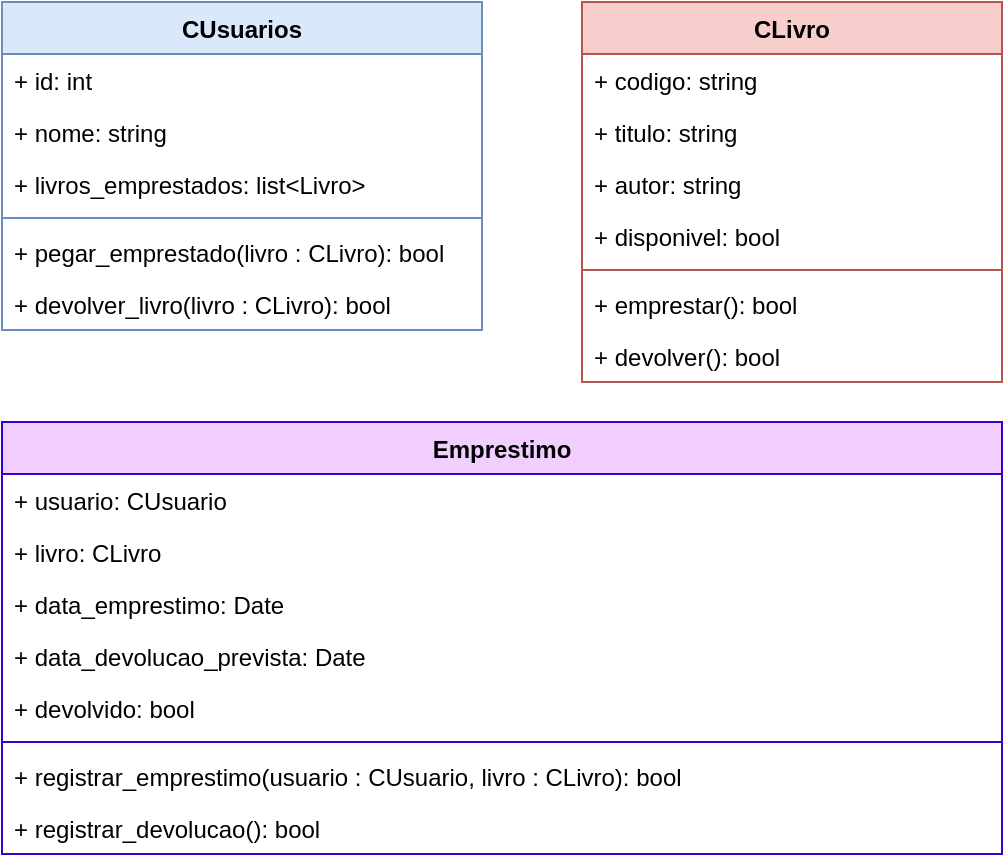 <mxfile version="26.1.1">
  <diagram name="Página-1" id="fgVveanAi9lxMW8nW8Oj">
    <mxGraphModel dx="954" dy="600" grid="1" gridSize="10" guides="1" tooltips="1" connect="1" arrows="1" fold="1" page="1" pageScale="1" pageWidth="827" pageHeight="1169" background="light-dark(#FFFFFF,#121212)" math="0" shadow="0">
      <root>
        <mxCell id="0" />
        <mxCell id="1" parent="0" />
        <mxCell id="qWLxADfVUSCXPSw12pBn-7" value="CUsuarios" style="swimlane;fontStyle=1;align=center;verticalAlign=top;childLayout=stackLayout;horizontal=1;startSize=26;horizontalStack=0;resizeParent=1;resizeParentMax=0;resizeLast=0;collapsible=1;marginBottom=0;whiteSpace=wrap;html=1;swimlaneFillColor=none;fillStyle=auto;fillColor=#dae8fc;strokeColor=#6c8ebf;glass=0;rounded=0;shadow=0;labelBackgroundColor=none;gradientColor=none;" vertex="1" parent="1">
          <mxGeometry x="40" y="200" width="240" height="164" as="geometry" />
        </mxCell>
        <mxCell id="qWLxADfVUSCXPSw12pBn-8" value="+ id: int&lt;div&gt;&lt;br&gt;&lt;/div&gt;" style="text;strokeColor=none;fillColor=none;align=left;verticalAlign=top;spacingLeft=4;spacingRight=4;overflow=hidden;rotatable=0;points=[[0,0.5],[1,0.5]];portConstraint=eastwest;whiteSpace=wrap;html=1;" vertex="1" parent="qWLxADfVUSCXPSw12pBn-7">
          <mxGeometry y="26" width="240" height="26" as="geometry" />
        </mxCell>
        <mxCell id="qWLxADfVUSCXPSw12pBn-12" value="+ nome: string" style="text;strokeColor=none;fillColor=none;align=left;verticalAlign=top;spacingLeft=4;spacingRight=4;overflow=hidden;rotatable=0;points=[[0,0.5],[1,0.5]];portConstraint=eastwest;whiteSpace=wrap;html=1;" vertex="1" parent="qWLxADfVUSCXPSw12pBn-7">
          <mxGeometry y="52" width="240" height="26" as="geometry" />
        </mxCell>
        <mxCell id="qWLxADfVUSCXPSw12pBn-13" value="+ livros_emprestados: list&amp;lt;Livro&amp;gt;" style="text;strokeColor=none;fillColor=none;align=left;verticalAlign=top;spacingLeft=4;spacingRight=4;overflow=hidden;rotatable=0;points=[[0,0.5],[1,0.5]];portConstraint=eastwest;whiteSpace=wrap;html=1;labelBackgroundColor=none;fontColor=default;textShadow=0;" vertex="1" parent="qWLxADfVUSCXPSw12pBn-7">
          <mxGeometry y="78" width="240" height="26" as="geometry" />
        </mxCell>
        <mxCell id="qWLxADfVUSCXPSw12pBn-9" value="" style="line;strokeWidth=1;fillColor=none;align=left;verticalAlign=middle;spacingTop=-1;spacingLeft=3;spacingRight=3;rotatable=0;labelPosition=right;points=[];portConstraint=eastwest;strokeColor=inherit;" vertex="1" parent="qWLxADfVUSCXPSw12pBn-7">
          <mxGeometry y="104" width="240" height="8" as="geometry" />
        </mxCell>
        <mxCell id="qWLxADfVUSCXPSw12pBn-10" value="+ pegar_emprestado(livro : CLivro): bool" style="text;strokeColor=none;fillColor=none;align=left;verticalAlign=top;spacingLeft=4;spacingRight=4;overflow=hidden;rotatable=0;points=[[0,0.5],[1,0.5]];portConstraint=eastwest;whiteSpace=wrap;html=1;" vertex="1" parent="qWLxADfVUSCXPSw12pBn-7">
          <mxGeometry y="112" width="240" height="26" as="geometry" />
        </mxCell>
        <mxCell id="qWLxADfVUSCXPSw12pBn-14" value="+ devolver_livro(livro : CLivro): bool" style="text;strokeColor=none;fillColor=none;align=left;verticalAlign=top;spacingLeft=4;spacingRight=4;overflow=hidden;rotatable=0;points=[[0,0.5],[1,0.5]];portConstraint=eastwest;whiteSpace=wrap;html=1;" vertex="1" parent="qWLxADfVUSCXPSw12pBn-7">
          <mxGeometry y="138" width="240" height="26" as="geometry" />
        </mxCell>
        <mxCell id="qWLxADfVUSCXPSw12pBn-15" style="edgeStyle=orthogonalEdgeStyle;rounded=0;orthogonalLoop=1;jettySize=auto;html=1;exitX=1;exitY=0.5;exitDx=0;exitDy=0;" edge="1" parent="qWLxADfVUSCXPSw12pBn-7" source="qWLxADfVUSCXPSw12pBn-13" target="qWLxADfVUSCXPSw12pBn-13">
          <mxGeometry relative="1" as="geometry" />
        </mxCell>
        <mxCell id="qWLxADfVUSCXPSw12pBn-20" value="CLivro" style="swimlane;fontStyle=1;align=center;verticalAlign=top;childLayout=stackLayout;horizontal=1;startSize=26;horizontalStack=0;resizeParent=1;resizeParentMax=0;resizeLast=0;collapsible=1;marginBottom=0;whiteSpace=wrap;html=1;fillColor=#f8cecc;strokeColor=#b85450;rounded=0;" vertex="1" parent="1">
          <mxGeometry x="330" y="200" width="210" height="190" as="geometry" />
        </mxCell>
        <mxCell id="qWLxADfVUSCXPSw12pBn-21" value="+ codigo: string" style="text;strokeColor=none;fillColor=none;align=left;verticalAlign=top;spacingLeft=4;spacingRight=4;overflow=hidden;rotatable=0;points=[[0,0.5],[1,0.5]];portConstraint=eastwest;whiteSpace=wrap;html=1;" vertex="1" parent="qWLxADfVUSCXPSw12pBn-20">
          <mxGeometry y="26" width="210" height="26" as="geometry" />
        </mxCell>
        <mxCell id="qWLxADfVUSCXPSw12pBn-24" value="+ titulo: string" style="text;strokeColor=none;fillColor=none;align=left;verticalAlign=top;spacingLeft=4;spacingRight=4;overflow=hidden;rotatable=0;points=[[0,0.5],[1,0.5]];portConstraint=eastwest;whiteSpace=wrap;html=1;" vertex="1" parent="qWLxADfVUSCXPSw12pBn-20">
          <mxGeometry y="52" width="210" height="26" as="geometry" />
        </mxCell>
        <mxCell id="qWLxADfVUSCXPSw12pBn-25" value="+ autor: string" style="text;strokeColor=none;fillColor=none;align=left;verticalAlign=top;spacingLeft=4;spacingRight=4;overflow=hidden;rotatable=0;points=[[0,0.5],[1,0.5]];portConstraint=eastwest;whiteSpace=wrap;html=1;" vertex="1" parent="qWLxADfVUSCXPSw12pBn-20">
          <mxGeometry y="78" width="210" height="26" as="geometry" />
        </mxCell>
        <mxCell id="qWLxADfVUSCXPSw12pBn-26" value="+ disponivel&lt;span style=&quot;background-color: transparent; color: light-dark(rgb(0, 0, 0), rgb(255, 255, 255));&quot;&gt;: bool&lt;/span&gt;" style="text;strokeColor=none;fillColor=none;align=left;verticalAlign=top;spacingLeft=4;spacingRight=4;overflow=hidden;rotatable=0;points=[[0,0.5],[1,0.5]];portConstraint=eastwest;whiteSpace=wrap;html=1;" vertex="1" parent="qWLxADfVUSCXPSw12pBn-20">
          <mxGeometry y="104" width="210" height="26" as="geometry" />
        </mxCell>
        <mxCell id="qWLxADfVUSCXPSw12pBn-22" value="" style="line;strokeWidth=1;fillColor=none;align=left;verticalAlign=middle;spacingTop=-1;spacingLeft=3;spacingRight=3;rotatable=0;labelPosition=right;points=[];portConstraint=eastwest;strokeColor=inherit;" vertex="1" parent="qWLxADfVUSCXPSw12pBn-20">
          <mxGeometry y="130" width="210" height="8" as="geometry" />
        </mxCell>
        <mxCell id="qWLxADfVUSCXPSw12pBn-23" value="+ emprestar(): bool" style="text;strokeColor=none;fillColor=none;align=left;verticalAlign=top;spacingLeft=4;spacingRight=4;overflow=hidden;rotatable=0;points=[[0,0.5],[1,0.5]];portConstraint=eastwest;whiteSpace=wrap;html=1;" vertex="1" parent="qWLxADfVUSCXPSw12pBn-20">
          <mxGeometry y="138" width="210" height="26" as="geometry" />
        </mxCell>
        <mxCell id="qWLxADfVUSCXPSw12pBn-28" value="+ devolver(): bool" style="text;strokeColor=none;fillColor=none;align=left;verticalAlign=top;spacingLeft=4;spacingRight=4;overflow=hidden;rotatable=0;points=[[0,0.5],[1,0.5]];portConstraint=eastwest;whiteSpace=wrap;html=1;" vertex="1" parent="qWLxADfVUSCXPSw12pBn-20">
          <mxGeometry y="164" width="210" height="26" as="geometry" />
        </mxCell>
        <mxCell id="qWLxADfVUSCXPSw12pBn-30" value="Emprestimo" style="swimlane;fontStyle=1;align=center;verticalAlign=top;childLayout=stackLayout;horizontal=1;startSize=26;horizontalStack=0;resizeParent=1;resizeParentMax=0;resizeLast=0;collapsible=1;marginBottom=0;whiteSpace=wrap;html=1;fillColor=#F2CEFF;strokeColor=#3700CC;fontColor=#000000;" vertex="1" parent="1">
          <mxGeometry x="40" y="410" width="500" height="216" as="geometry" />
        </mxCell>
        <mxCell id="qWLxADfVUSCXPSw12pBn-31" value="+ usuario: CUsuario" style="text;strokeColor=none;fillColor=none;align=left;verticalAlign=top;spacingLeft=4;spacingRight=4;overflow=hidden;rotatable=0;points=[[0,0.5],[1,0.5]];portConstraint=eastwest;whiteSpace=wrap;html=1;" vertex="1" parent="qWLxADfVUSCXPSw12pBn-30">
          <mxGeometry y="26" width="500" height="26" as="geometry" />
        </mxCell>
        <mxCell id="qWLxADfVUSCXPSw12pBn-34" value="+ livro: CLivro" style="text;strokeColor=none;fillColor=none;align=left;verticalAlign=top;spacingLeft=4;spacingRight=4;overflow=hidden;rotatable=0;points=[[0,0.5],[1,0.5]];portConstraint=eastwest;whiteSpace=wrap;html=1;" vertex="1" parent="qWLxADfVUSCXPSw12pBn-30">
          <mxGeometry y="52" width="500" height="26" as="geometry" />
        </mxCell>
        <mxCell id="qWLxADfVUSCXPSw12pBn-35" value="+ data_emprestimo: Date" style="text;strokeColor=none;fillColor=none;align=left;verticalAlign=top;spacingLeft=4;spacingRight=4;overflow=hidden;rotatable=0;points=[[0,0.5],[1,0.5]];portConstraint=eastwest;whiteSpace=wrap;html=1;" vertex="1" parent="qWLxADfVUSCXPSw12pBn-30">
          <mxGeometry y="78" width="500" height="26" as="geometry" />
        </mxCell>
        <mxCell id="qWLxADfVUSCXPSw12pBn-36" value="+ data_devolucao_prevista: Date" style="text;strokeColor=none;fillColor=none;align=left;verticalAlign=top;spacingLeft=4;spacingRight=4;overflow=hidden;rotatable=0;points=[[0,0.5],[1,0.5]];portConstraint=eastwest;whiteSpace=wrap;html=1;" vertex="1" parent="qWLxADfVUSCXPSw12pBn-30">
          <mxGeometry y="104" width="500" height="26" as="geometry" />
        </mxCell>
        <mxCell id="qWLxADfVUSCXPSw12pBn-37" value="+ devolvido: bool" style="text;strokeColor=none;fillColor=none;align=left;verticalAlign=top;spacingLeft=4;spacingRight=4;overflow=hidden;rotatable=0;points=[[0,0.5],[1,0.5]];portConstraint=eastwest;whiteSpace=wrap;html=1;" vertex="1" parent="qWLxADfVUSCXPSw12pBn-30">
          <mxGeometry y="130" width="500" height="26" as="geometry" />
        </mxCell>
        <mxCell id="qWLxADfVUSCXPSw12pBn-32" value="" style="line;strokeWidth=1;fillColor=none;align=left;verticalAlign=middle;spacingTop=-1;spacingLeft=3;spacingRight=3;rotatable=0;labelPosition=right;points=[];portConstraint=eastwest;strokeColor=inherit;" vertex="1" parent="qWLxADfVUSCXPSw12pBn-30">
          <mxGeometry y="156" width="500" height="8" as="geometry" />
        </mxCell>
        <mxCell id="qWLxADfVUSCXPSw12pBn-33" value="+ registrar_emprestimo(usuario : CUsuario, livro : CLivro): bool" style="text;strokeColor=none;fillColor=none;align=left;verticalAlign=top;spacingLeft=4;spacingRight=4;overflow=hidden;rotatable=0;points=[[0,0.5],[1,0.5]];portConstraint=eastwest;whiteSpace=wrap;html=1;" vertex="1" parent="qWLxADfVUSCXPSw12pBn-30">
          <mxGeometry y="164" width="500" height="26" as="geometry" />
        </mxCell>
        <mxCell id="qWLxADfVUSCXPSw12pBn-38" value="+ registrar_devolucao(): bool" style="text;strokeColor=none;fillColor=none;align=left;verticalAlign=top;spacingLeft=4;spacingRight=4;overflow=hidden;rotatable=0;points=[[0,0.5],[1,0.5]];portConstraint=eastwest;whiteSpace=wrap;html=1;" vertex="1" parent="qWLxADfVUSCXPSw12pBn-30">
          <mxGeometry y="190" width="500" height="26" as="geometry" />
        </mxCell>
      </root>
    </mxGraphModel>
  </diagram>
</mxfile>
